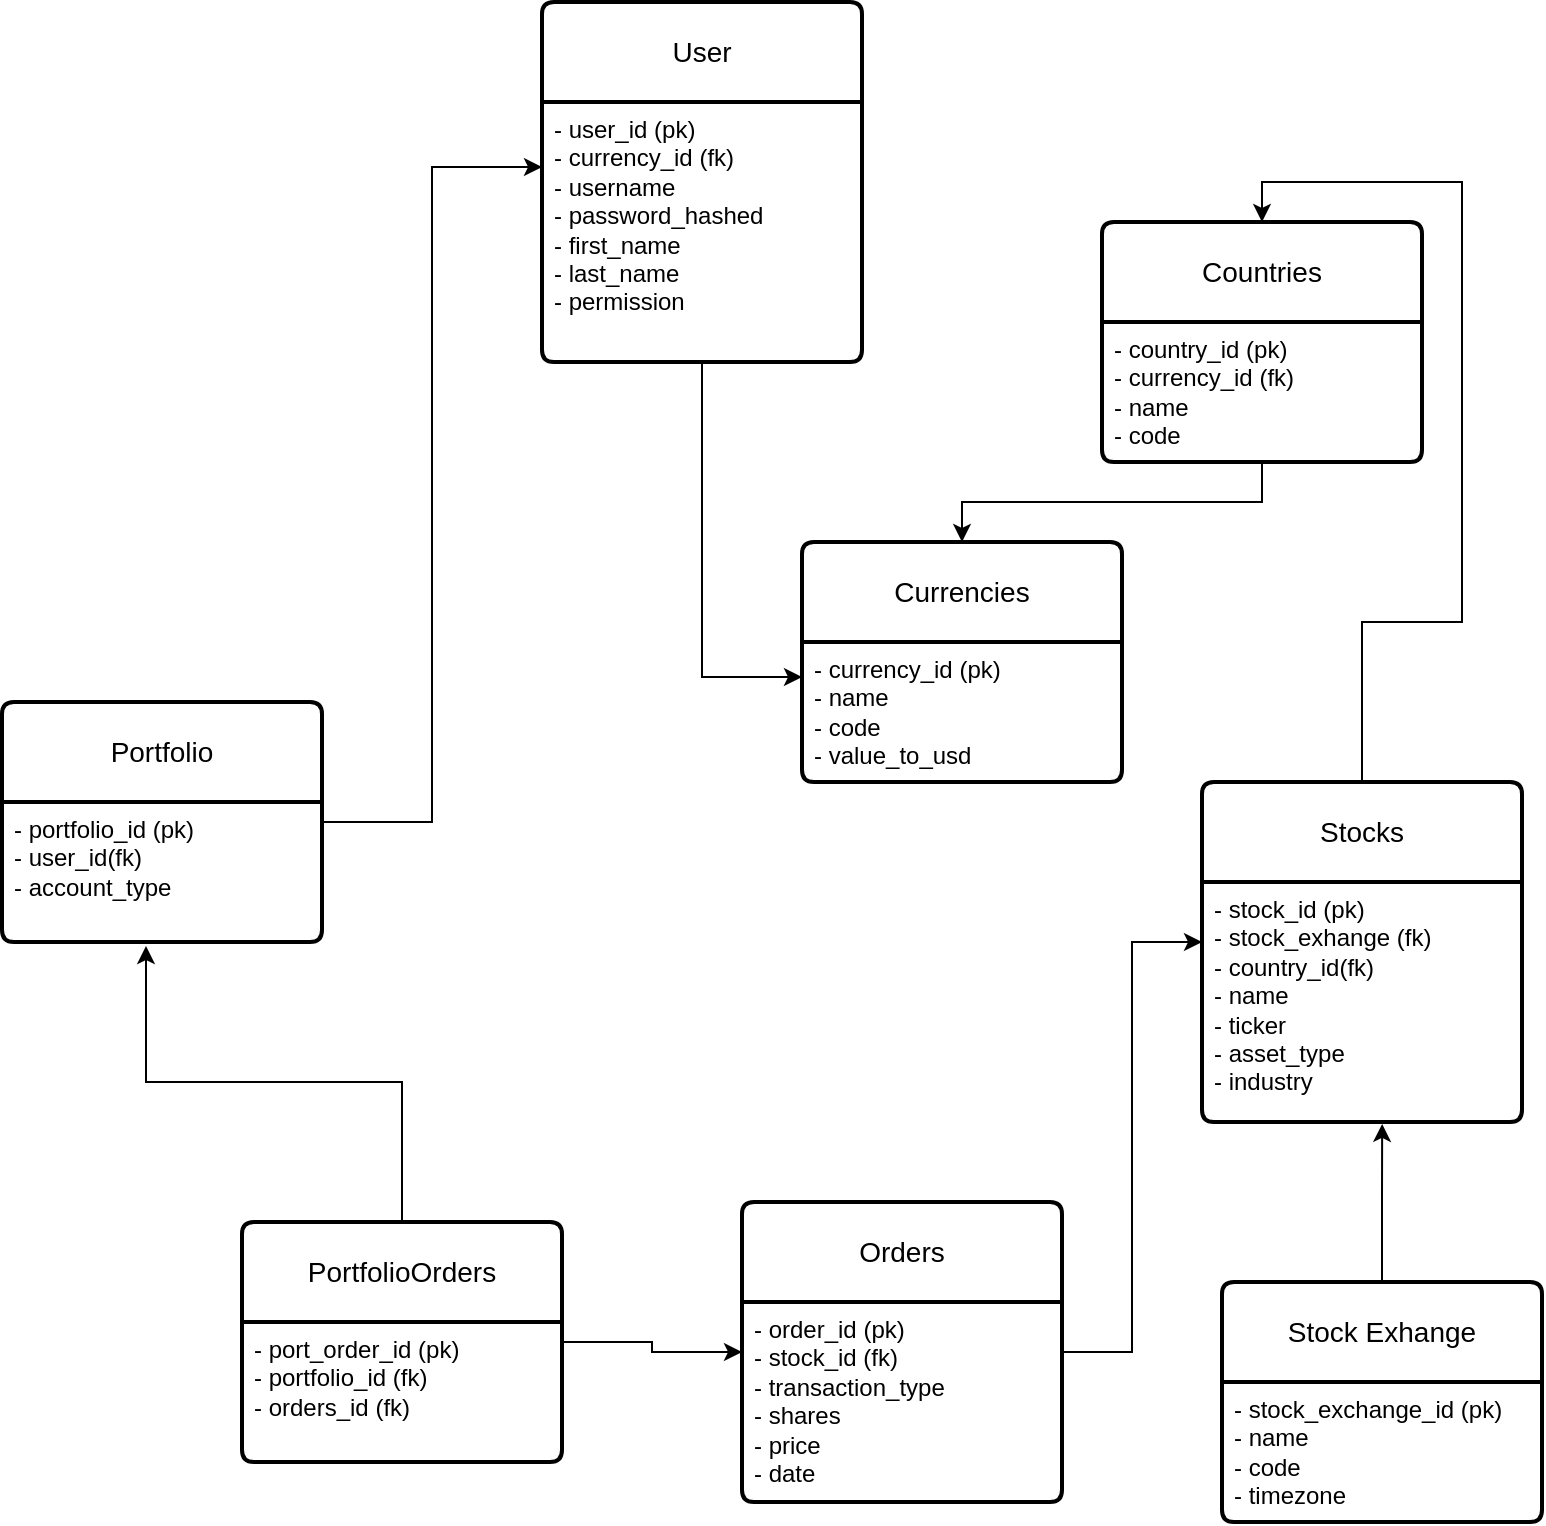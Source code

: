 <mxfile version="28.1.2">
  <diagram name="Page-1" id="DgOE5qVcDpSAjkpMK9ub">
    <mxGraphModel dx="1360" dy="841" grid="1" gridSize="10" guides="1" tooltips="1" connect="1" arrows="1" fold="1" page="1" pageScale="1" pageWidth="850" pageHeight="1100" math="0" shadow="0">
      <root>
        <mxCell id="0" />
        <mxCell id="1" parent="0" />
        <mxCell id="fhvyuvNnrtl3i7gsskAm-19" style="edgeStyle=orthogonalEdgeStyle;rounded=0;orthogonalLoop=1;jettySize=auto;html=1;entryX=0;entryY=0.25;entryDx=0;entryDy=0;" parent="1" source="fhvyuvNnrtl3i7gsskAm-1" target="fhvyuvNnrtl3i7gsskAm-8" edge="1">
          <mxGeometry relative="1" as="geometry" />
        </mxCell>
        <mxCell id="fhvyuvNnrtl3i7gsskAm-1" value="User" style="swimlane;childLayout=stackLayout;horizontal=1;startSize=50;horizontalStack=0;rounded=1;fontSize=14;fontStyle=0;strokeWidth=2;resizeParent=0;resizeLast=1;shadow=0;dashed=0;align=center;arcSize=4;whiteSpace=wrap;html=1;" parent="1" vertex="1">
          <mxGeometry x="310" y="140" width="160" height="180" as="geometry" />
        </mxCell>
        <mxCell id="fhvyuvNnrtl3i7gsskAm-2" value="- user_id (pk)&lt;div&gt;&lt;div&gt;- currency_id (fk)&lt;/div&gt;&lt;div&gt;- username&lt;/div&gt;&lt;div&gt;- password_hashed&lt;/div&gt;&lt;div&gt;- first_name&lt;/div&gt;&lt;div&gt;- last_name&lt;/div&gt;&lt;div&gt;- permission&lt;/div&gt;&lt;/div&gt;" style="align=left;strokeColor=none;fillColor=none;spacingLeft=4;spacingRight=4;fontSize=12;verticalAlign=top;resizable=0;rotatable=0;part=1;html=1;whiteSpace=wrap;" parent="fhvyuvNnrtl3i7gsskAm-1" vertex="1">
          <mxGeometry y="50" width="160" height="130" as="geometry" />
        </mxCell>
        <mxCell id="fhvyuvNnrtl3i7gsskAm-18" style="edgeStyle=orthogonalEdgeStyle;rounded=0;orthogonalLoop=1;jettySize=auto;html=1;entryX=0.5;entryY=0;entryDx=0;entryDy=0;" parent="1" source="fhvyuvNnrtl3i7gsskAm-4" target="fhvyuvNnrtl3i7gsskAm-11" edge="1">
          <mxGeometry relative="1" as="geometry" />
        </mxCell>
        <mxCell id="fhvyuvNnrtl3i7gsskAm-4" value="Stocks" style="swimlane;childLayout=stackLayout;horizontal=1;startSize=50;horizontalStack=0;rounded=1;fontSize=14;fontStyle=0;strokeWidth=2;resizeParent=0;resizeLast=1;shadow=0;dashed=0;align=center;arcSize=4;whiteSpace=wrap;html=1;" parent="1" vertex="1">
          <mxGeometry x="640" y="530" width="160" height="170" as="geometry" />
        </mxCell>
        <mxCell id="fhvyuvNnrtl3i7gsskAm-5" value="- stock_id (pk)&lt;div&gt;- stock_exhange (fk)&lt;/div&gt;&lt;div&gt;- country_id(fk)&lt;/div&gt;&lt;div&gt;- name&lt;/div&gt;&lt;div&gt;- ticker&lt;/div&gt;&lt;div&gt;- asset_type&lt;/div&gt;&lt;div&gt;- industry&lt;/div&gt;" style="align=left;strokeColor=none;fillColor=none;spacingLeft=4;spacingRight=4;fontSize=12;verticalAlign=top;resizable=0;rotatable=0;part=1;html=1;whiteSpace=wrap;" parent="fhvyuvNnrtl3i7gsskAm-4" vertex="1">
          <mxGeometry y="50" width="160" height="120" as="geometry" />
        </mxCell>
        <mxCell id="fhvyuvNnrtl3i7gsskAm-7" value="Currencies" style="swimlane;childLayout=stackLayout;horizontal=1;startSize=50;horizontalStack=0;rounded=1;fontSize=14;fontStyle=0;strokeWidth=2;resizeParent=0;resizeLast=1;shadow=0;dashed=0;align=center;arcSize=4;whiteSpace=wrap;html=1;" parent="1" vertex="1">
          <mxGeometry x="440" y="410" width="160" height="120" as="geometry" />
        </mxCell>
        <mxCell id="fhvyuvNnrtl3i7gsskAm-8" value="- currency_id (pk)&lt;div&gt;- name&lt;/div&gt;&lt;div&gt;- code&lt;/div&gt;&lt;div&gt;- value_to_usd&lt;/div&gt;" style="align=left;strokeColor=none;fillColor=none;spacingLeft=4;spacingRight=4;fontSize=12;verticalAlign=top;resizable=0;rotatable=0;part=1;html=1;whiteSpace=wrap;" parent="fhvyuvNnrtl3i7gsskAm-7" vertex="1">
          <mxGeometry y="50" width="160" height="70" as="geometry" />
        </mxCell>
        <mxCell id="fhvyuvNnrtl3i7gsskAm-20" style="edgeStyle=orthogonalEdgeStyle;rounded=0;orthogonalLoop=1;jettySize=auto;html=1;entryX=0;entryY=0.25;entryDx=0;entryDy=0;" parent="1" source="fhvyuvNnrtl3i7gsskAm-9" target="fhvyuvNnrtl3i7gsskAm-5" edge="1">
          <mxGeometry relative="1" as="geometry" />
        </mxCell>
        <mxCell id="fhvyuvNnrtl3i7gsskAm-9" value="Orders" style="swimlane;childLayout=stackLayout;horizontal=1;startSize=50;horizontalStack=0;rounded=1;fontSize=14;fontStyle=0;strokeWidth=2;resizeParent=0;resizeLast=1;shadow=0;dashed=0;align=center;arcSize=4;whiteSpace=wrap;html=1;" parent="1" vertex="1">
          <mxGeometry x="410" y="740" width="160" height="150" as="geometry" />
        </mxCell>
        <mxCell id="fhvyuvNnrtl3i7gsskAm-10" value="- order_id (pk)&lt;div&gt;- stock_id (fk)&lt;/div&gt;&lt;div&gt;- transaction_type&lt;/div&gt;&lt;div&gt;- shares&lt;/div&gt;&lt;div&gt;- price&lt;/div&gt;&lt;div&gt;- date&lt;/div&gt;" style="align=left;strokeColor=none;fillColor=none;spacingLeft=4;spacingRight=4;fontSize=12;verticalAlign=top;resizable=0;rotatable=0;part=1;html=1;whiteSpace=wrap;" parent="fhvyuvNnrtl3i7gsskAm-9" vertex="1">
          <mxGeometry y="50" width="160" height="100" as="geometry" />
        </mxCell>
        <mxCell id="fhvyuvNnrtl3i7gsskAm-11" value="Countries" style="swimlane;childLayout=stackLayout;horizontal=1;startSize=50;horizontalStack=0;rounded=1;fontSize=14;fontStyle=0;strokeWidth=2;resizeParent=0;resizeLast=1;shadow=0;dashed=0;align=center;arcSize=4;whiteSpace=wrap;html=1;" parent="1" vertex="1">
          <mxGeometry x="590" y="250" width="160" height="120" as="geometry" />
        </mxCell>
        <mxCell id="fhvyuvNnrtl3i7gsskAm-12" value="- country_id (pk)&lt;div&gt;- currency_id (fk)&lt;/div&gt;&lt;div&gt;- name&lt;/div&gt;&lt;div&gt;- code&lt;/div&gt;" style="align=left;strokeColor=none;fillColor=none;spacingLeft=4;spacingRight=4;fontSize=12;verticalAlign=top;resizable=0;rotatable=0;part=1;html=1;whiteSpace=wrap;" parent="fhvyuvNnrtl3i7gsskAm-11" vertex="1">
          <mxGeometry y="50" width="160" height="70" as="geometry" />
        </mxCell>
        <mxCell id="g3IjI8iGnS3hcuvzQA1k-7" style="edgeStyle=orthogonalEdgeStyle;rounded=0;orthogonalLoop=1;jettySize=auto;html=1;entryX=0;entryY=0.25;entryDx=0;entryDy=0;" parent="1" source="fhvyuvNnrtl3i7gsskAm-13" target="fhvyuvNnrtl3i7gsskAm-2" edge="1">
          <mxGeometry relative="1" as="geometry" />
        </mxCell>
        <mxCell id="fhvyuvNnrtl3i7gsskAm-13" value="Portfolio" style="swimlane;childLayout=stackLayout;horizontal=1;startSize=50;horizontalStack=0;rounded=1;fontSize=14;fontStyle=0;strokeWidth=2;resizeParent=0;resizeLast=1;shadow=0;dashed=0;align=center;arcSize=4;whiteSpace=wrap;html=1;" parent="1" vertex="1">
          <mxGeometry x="40" y="490" width="160" height="120" as="geometry" />
        </mxCell>
        <mxCell id="fhvyuvNnrtl3i7gsskAm-14" value="- portfolio_id (pk)&lt;div&gt;- user_id(fk)&lt;/div&gt;&lt;div&gt;- account_type&lt;/div&gt;&lt;div&gt;&lt;br&gt;&lt;/div&gt;" style="align=left;strokeColor=none;fillColor=none;spacingLeft=4;spacingRight=4;fontSize=12;verticalAlign=top;resizable=0;rotatable=0;part=1;html=1;whiteSpace=wrap;" parent="fhvyuvNnrtl3i7gsskAm-13" vertex="1">
          <mxGeometry y="50" width="160" height="70" as="geometry" />
        </mxCell>
        <mxCell id="fhvyuvNnrtl3i7gsskAm-23" style="edgeStyle=orthogonalEdgeStyle;rounded=0;orthogonalLoop=1;jettySize=auto;html=1;entryX=0;entryY=0.5;entryDx=0;entryDy=0;" parent="1" source="fhvyuvNnrtl3i7gsskAm-15" target="fhvyuvNnrtl3i7gsskAm-9" edge="1">
          <mxGeometry relative="1" as="geometry" />
        </mxCell>
        <mxCell id="fhvyuvNnrtl3i7gsskAm-15" value="PortfolioOrders" style="swimlane;childLayout=stackLayout;horizontal=1;startSize=50;horizontalStack=0;rounded=1;fontSize=14;fontStyle=0;strokeWidth=2;resizeParent=0;resizeLast=1;shadow=0;dashed=0;align=center;arcSize=4;whiteSpace=wrap;html=1;" parent="1" vertex="1">
          <mxGeometry x="160" y="750" width="160" height="120" as="geometry" />
        </mxCell>
        <mxCell id="fhvyuvNnrtl3i7gsskAm-16" value="&lt;div&gt;- port_order_id (pk)&lt;/div&gt;- portfolio_id (fk)&lt;div&gt;- orders_id (fk)&lt;/div&gt;" style="align=left;strokeColor=none;fillColor=none;spacingLeft=4;spacingRight=4;fontSize=12;verticalAlign=top;resizable=0;rotatable=0;part=1;html=1;whiteSpace=wrap;" parent="fhvyuvNnrtl3i7gsskAm-15" vertex="1">
          <mxGeometry y="50" width="160" height="70" as="geometry" />
        </mxCell>
        <mxCell id="fhvyuvNnrtl3i7gsskAm-17" style="edgeStyle=orthogonalEdgeStyle;rounded=0;orthogonalLoop=1;jettySize=auto;html=1;entryX=0.5;entryY=0;entryDx=0;entryDy=0;" parent="1" source="fhvyuvNnrtl3i7gsskAm-12" target="fhvyuvNnrtl3i7gsskAm-7" edge="1">
          <mxGeometry relative="1" as="geometry" />
        </mxCell>
        <mxCell id="fhvyuvNnrtl3i7gsskAm-28" style="edgeStyle=orthogonalEdgeStyle;rounded=0;orthogonalLoop=1;jettySize=auto;html=1;entryX=0.45;entryY=1.029;entryDx=0;entryDy=0;entryPerimeter=0;" parent="1" source="fhvyuvNnrtl3i7gsskAm-15" target="fhvyuvNnrtl3i7gsskAm-14" edge="1">
          <mxGeometry relative="1" as="geometry" />
        </mxCell>
        <mxCell id="g3IjI8iGnS3hcuvzQA1k-1" value="Stock Exhange" style="swimlane;childLayout=stackLayout;horizontal=1;startSize=50;horizontalStack=0;rounded=1;fontSize=14;fontStyle=0;strokeWidth=2;resizeParent=0;resizeLast=1;shadow=0;dashed=0;align=center;arcSize=4;whiteSpace=wrap;html=1;" parent="1" vertex="1">
          <mxGeometry x="650" y="780" width="160" height="120" as="geometry" />
        </mxCell>
        <mxCell id="g3IjI8iGnS3hcuvzQA1k-2" value="- stock_exchange_id (pk)&lt;div&gt;- name&lt;/div&gt;&lt;div&gt;- code&lt;/div&gt;&lt;div&gt;- timezone&lt;/div&gt;" style="align=left;strokeColor=none;fillColor=none;spacingLeft=4;spacingRight=4;fontSize=12;verticalAlign=top;resizable=0;rotatable=0;part=1;html=1;whiteSpace=wrap;" parent="g3IjI8iGnS3hcuvzQA1k-1" vertex="1">
          <mxGeometry y="50" width="160" height="70" as="geometry" />
        </mxCell>
        <mxCell id="g3IjI8iGnS3hcuvzQA1k-5" style="edgeStyle=orthogonalEdgeStyle;rounded=0;orthogonalLoop=1;jettySize=auto;html=1;entryX=0.563;entryY=1.008;entryDx=0;entryDy=0;entryPerimeter=0;" parent="1" source="g3IjI8iGnS3hcuvzQA1k-1" target="fhvyuvNnrtl3i7gsskAm-5" edge="1">
          <mxGeometry relative="1" as="geometry" />
        </mxCell>
      </root>
    </mxGraphModel>
  </diagram>
</mxfile>

